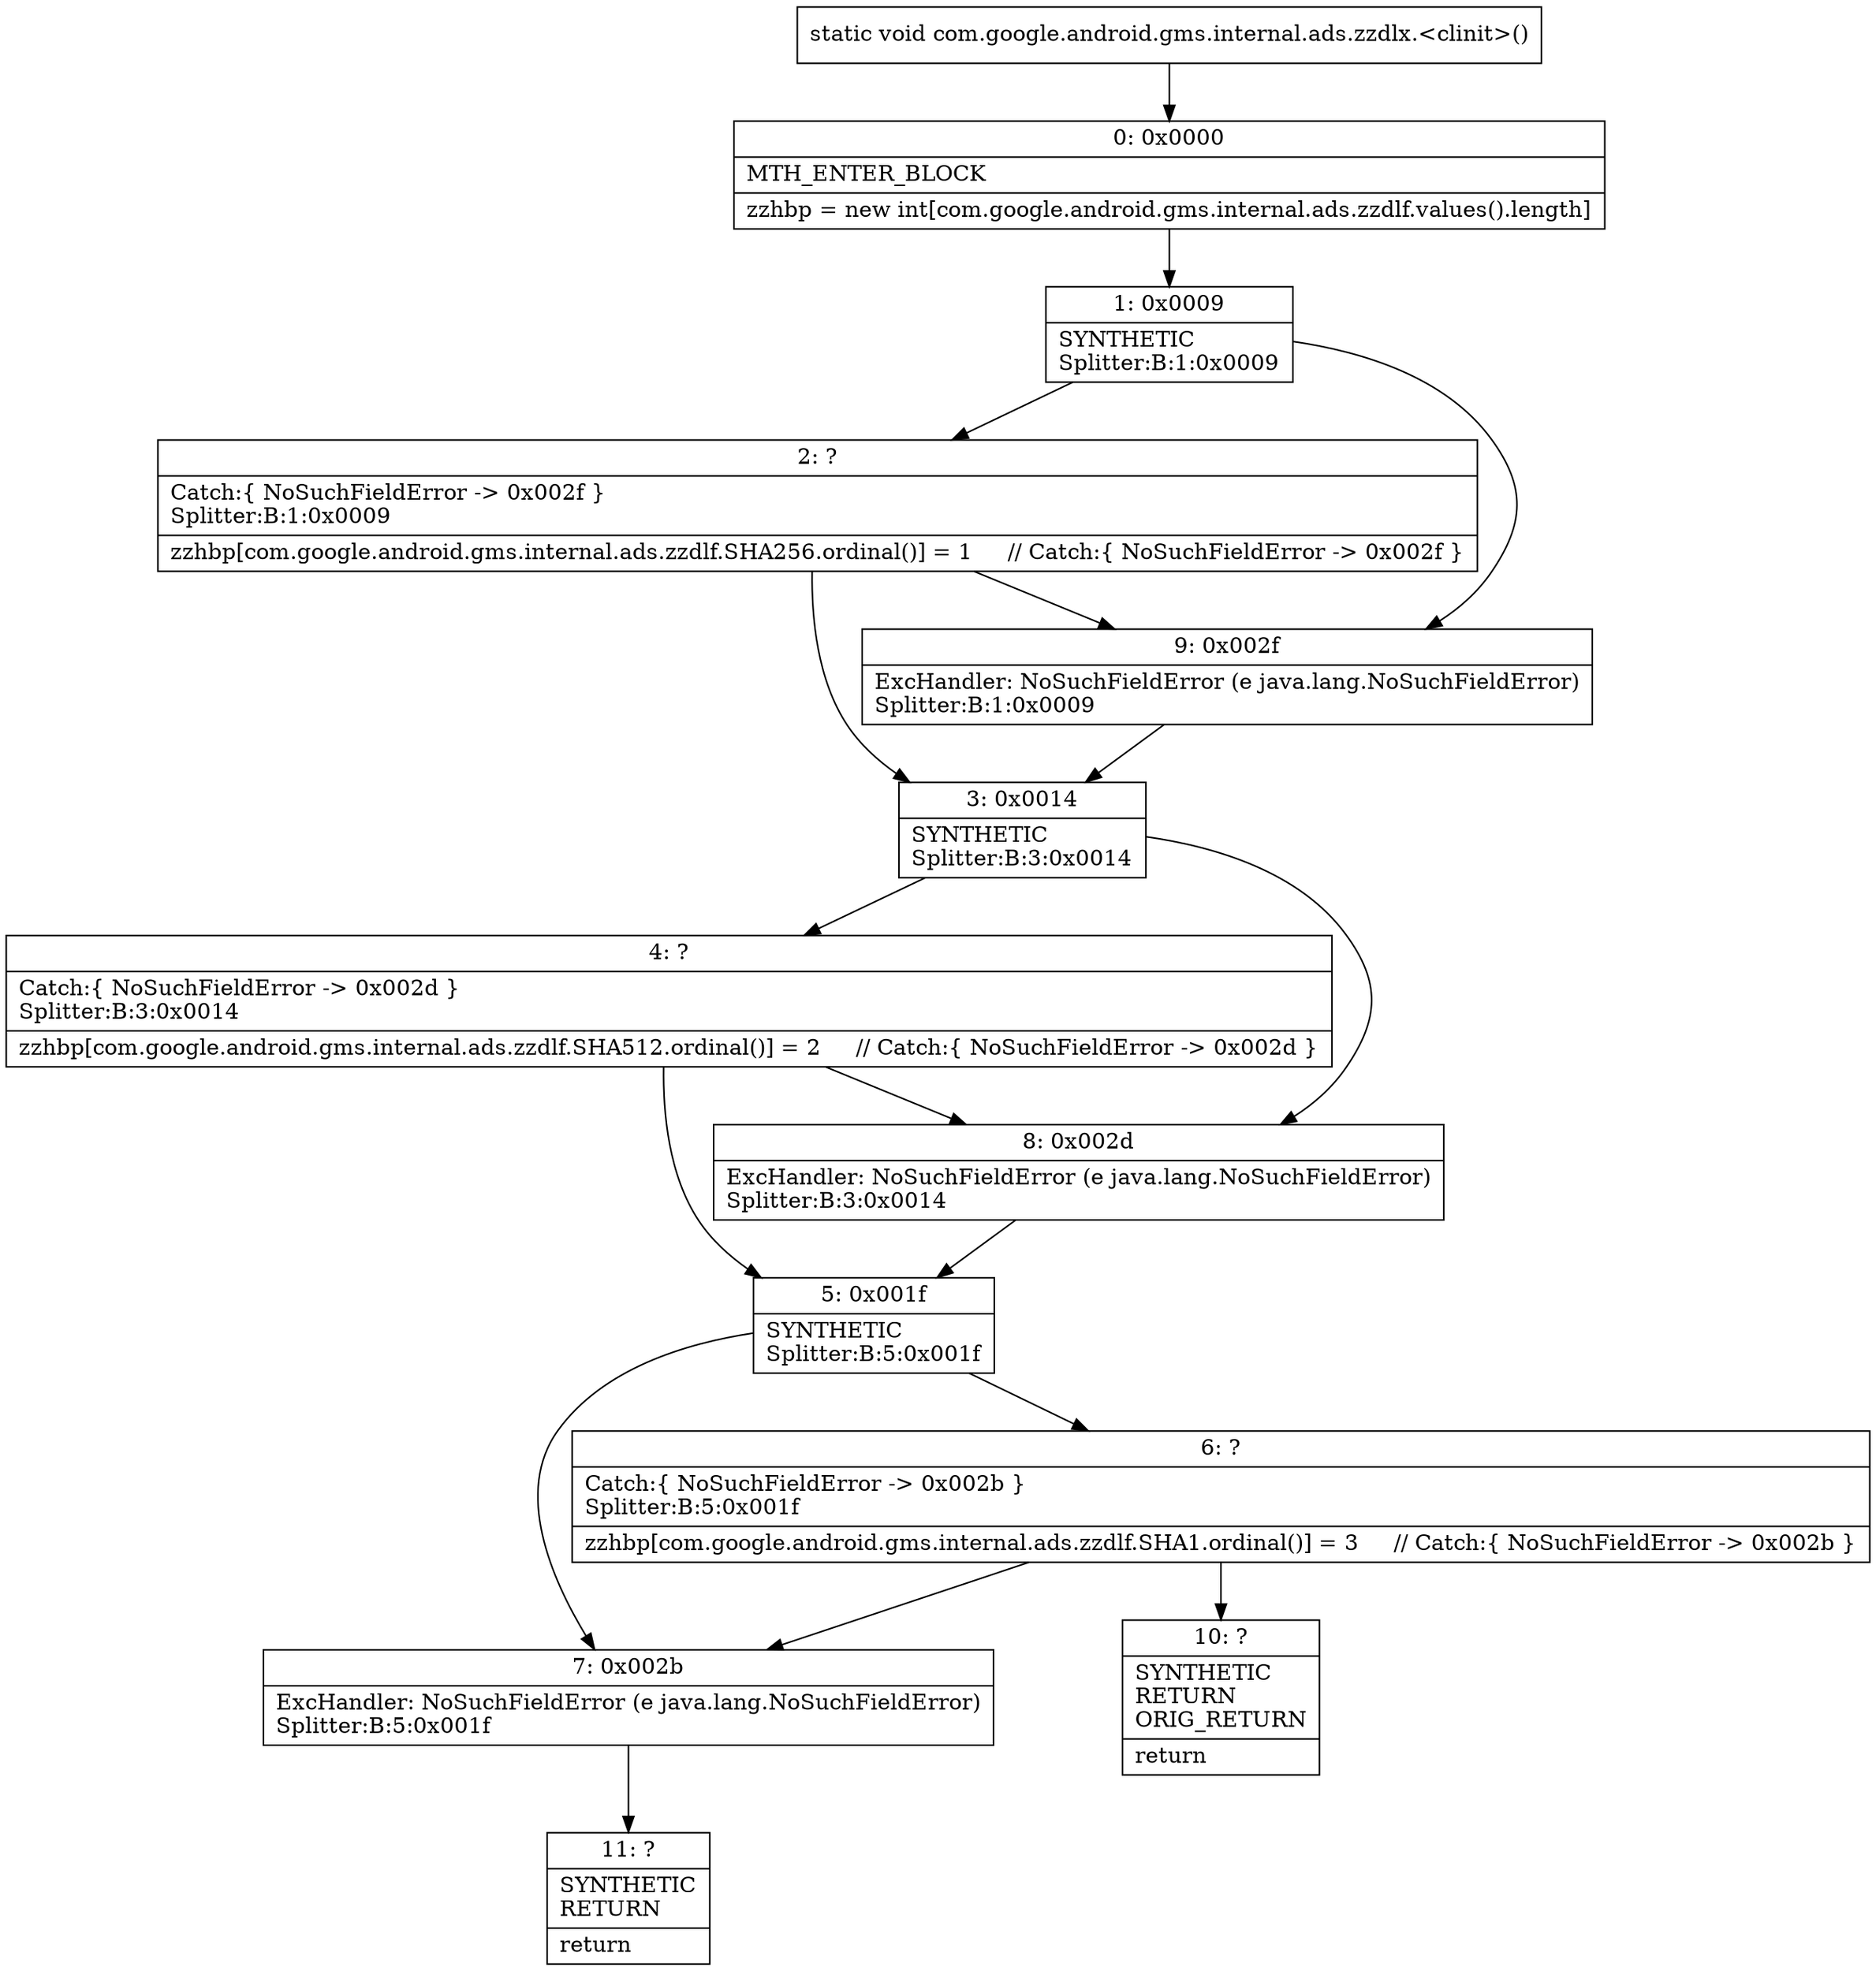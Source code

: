 digraph "CFG forcom.google.android.gms.internal.ads.zzdlx.\<clinit\>()V" {
Node_0 [shape=record,label="{0\:\ 0x0000|MTH_ENTER_BLOCK\l|zzhbp = new int[com.google.android.gms.internal.ads.zzdlf.values().length]\l}"];
Node_1 [shape=record,label="{1\:\ 0x0009|SYNTHETIC\lSplitter:B:1:0x0009\l}"];
Node_2 [shape=record,label="{2\:\ ?|Catch:\{ NoSuchFieldError \-\> 0x002f \}\lSplitter:B:1:0x0009\l|zzhbp[com.google.android.gms.internal.ads.zzdlf.SHA256.ordinal()] = 1     \/\/ Catch:\{ NoSuchFieldError \-\> 0x002f \}\l}"];
Node_3 [shape=record,label="{3\:\ 0x0014|SYNTHETIC\lSplitter:B:3:0x0014\l}"];
Node_4 [shape=record,label="{4\:\ ?|Catch:\{ NoSuchFieldError \-\> 0x002d \}\lSplitter:B:3:0x0014\l|zzhbp[com.google.android.gms.internal.ads.zzdlf.SHA512.ordinal()] = 2     \/\/ Catch:\{ NoSuchFieldError \-\> 0x002d \}\l}"];
Node_5 [shape=record,label="{5\:\ 0x001f|SYNTHETIC\lSplitter:B:5:0x001f\l}"];
Node_6 [shape=record,label="{6\:\ ?|Catch:\{ NoSuchFieldError \-\> 0x002b \}\lSplitter:B:5:0x001f\l|zzhbp[com.google.android.gms.internal.ads.zzdlf.SHA1.ordinal()] = 3     \/\/ Catch:\{ NoSuchFieldError \-\> 0x002b \}\l}"];
Node_7 [shape=record,label="{7\:\ 0x002b|ExcHandler: NoSuchFieldError (e java.lang.NoSuchFieldError)\lSplitter:B:5:0x001f\l}"];
Node_8 [shape=record,label="{8\:\ 0x002d|ExcHandler: NoSuchFieldError (e java.lang.NoSuchFieldError)\lSplitter:B:3:0x0014\l}"];
Node_9 [shape=record,label="{9\:\ 0x002f|ExcHandler: NoSuchFieldError (e java.lang.NoSuchFieldError)\lSplitter:B:1:0x0009\l}"];
Node_10 [shape=record,label="{10\:\ ?|SYNTHETIC\lRETURN\lORIG_RETURN\l|return\l}"];
Node_11 [shape=record,label="{11\:\ ?|SYNTHETIC\lRETURN\l|return\l}"];
MethodNode[shape=record,label="{static void com.google.android.gms.internal.ads.zzdlx.\<clinit\>() }"];
MethodNode -> Node_0;
Node_0 -> Node_1;
Node_1 -> Node_2;
Node_1 -> Node_9;
Node_2 -> Node_3;
Node_2 -> Node_9;
Node_3 -> Node_4;
Node_3 -> Node_8;
Node_4 -> Node_5;
Node_4 -> Node_8;
Node_5 -> Node_6;
Node_5 -> Node_7;
Node_6 -> Node_7;
Node_6 -> Node_10;
Node_7 -> Node_11;
Node_8 -> Node_5;
Node_9 -> Node_3;
}

